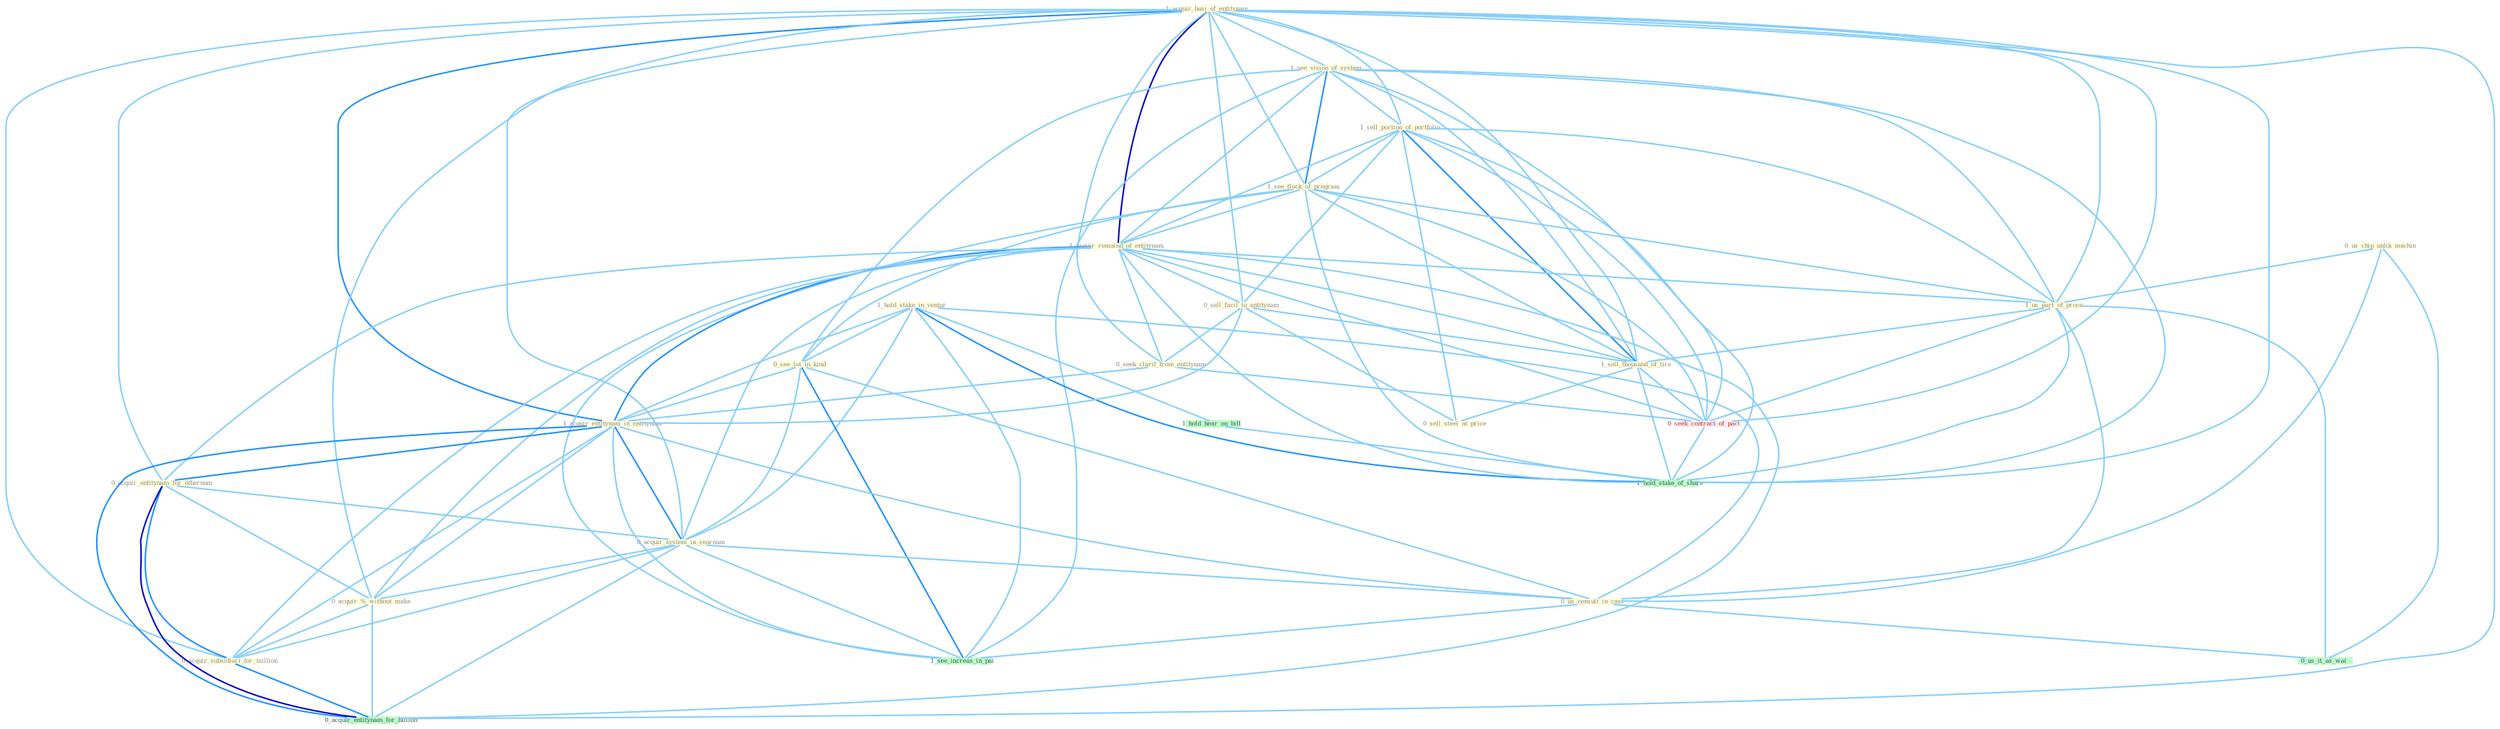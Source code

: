 Graph G{ 
    node
    [shape=polygon,style=filled,width=.5,height=.06,color="#BDFCC9",fixedsize=true,fontsize=4,
    fontcolor="#2f4f4f"];
    {node
    [color="#ffffe0", fontcolor="#8b7d6b"] "1_acquir_busi_of_entitynam " "0_us_chip_unlik_machin " "1_see_vision_of_system " "1_sell_portion_of_portfolio " "1_hold_stake_in_ventur " "1_see_flock_of_program " "1_acquir_remaind_of_entitynam " "1_us_part_of_proce " "0_sell_facil_to_entitynam " "1_sell_thousand_of_tire " "0_see_lot_in_kind " "0_seek_clarif_from_entitynam " "1_acquir_entitynam_in_entitynam " "0_acquir_entitynam_for_othernum " "0_acquir_system_in_yearnum " "0_acquir_%_without_make " "0_acquir_subsidiari_for_million " "0_sell_steel_at_price " "0_us_consult_in_case "}
{node [color="#fff0f5", fontcolor="#b22222"] "0_seek_contract_of_pact "}
edge [color="#B0E2FF"];

	"1_acquir_busi_of_entitynam " -- "1_see_vision_of_system " [w="1", color="#87cefa" ];
	"1_acquir_busi_of_entitynam " -- "1_sell_portion_of_portfolio " [w="1", color="#87cefa" ];
	"1_acquir_busi_of_entitynam " -- "1_see_flock_of_program " [w="1", color="#87cefa" ];
	"1_acquir_busi_of_entitynam " -- "1_acquir_remaind_of_entitynam " [w="3", color="#0000cd" , len=0.6];
	"1_acquir_busi_of_entitynam " -- "1_us_part_of_proce " [w="1", color="#87cefa" ];
	"1_acquir_busi_of_entitynam " -- "0_sell_facil_to_entitynam " [w="1", color="#87cefa" ];
	"1_acquir_busi_of_entitynam " -- "1_sell_thousand_of_tire " [w="1", color="#87cefa" ];
	"1_acquir_busi_of_entitynam " -- "0_seek_clarif_from_entitynam " [w="1", color="#87cefa" ];
	"1_acquir_busi_of_entitynam " -- "1_acquir_entitynam_in_entitynam " [w="2", color="#1e90ff" , len=0.8];
	"1_acquir_busi_of_entitynam " -- "0_acquir_entitynam_for_othernum " [w="1", color="#87cefa" ];
	"1_acquir_busi_of_entitynam " -- "0_acquir_system_in_yearnum " [w="1", color="#87cefa" ];
	"1_acquir_busi_of_entitynam " -- "0_acquir_%_without_make " [w="1", color="#87cefa" ];
	"1_acquir_busi_of_entitynam " -- "0_acquir_subsidiari_for_million " [w="1", color="#87cefa" ];
	"1_acquir_busi_of_entitynam " -- "0_seek_contract_of_pact " [w="1", color="#87cefa" ];
	"1_acquir_busi_of_entitynam " -- "0_acquir_entitynam_for_billion " [w="1", color="#87cefa" ];
	"1_acquir_busi_of_entitynam " -- "1_hold_stake_of_share " [w="1", color="#87cefa" ];
	"0_us_chip_unlik_machin " -- "1_us_part_of_proce " [w="1", color="#87cefa" ];
	"0_us_chip_unlik_machin " -- "0_us_consult_in_case " [w="1", color="#87cefa" ];
	"0_us_chip_unlik_machin " -- "0_us_it_as_wai " [w="1", color="#87cefa" ];
	"1_see_vision_of_system " -- "1_sell_portion_of_portfolio " [w="1", color="#87cefa" ];
	"1_see_vision_of_system " -- "1_see_flock_of_program " [w="2", color="#1e90ff" , len=0.8];
	"1_see_vision_of_system " -- "1_acquir_remaind_of_entitynam " [w="1", color="#87cefa" ];
	"1_see_vision_of_system " -- "1_us_part_of_proce " [w="1", color="#87cefa" ];
	"1_see_vision_of_system " -- "1_sell_thousand_of_tire " [w="1", color="#87cefa" ];
	"1_see_vision_of_system " -- "0_see_lot_in_kind " [w="1", color="#87cefa" ];
	"1_see_vision_of_system " -- "0_seek_contract_of_pact " [w="1", color="#87cefa" ];
	"1_see_vision_of_system " -- "1_see_increas_in_pai " [w="1", color="#87cefa" ];
	"1_see_vision_of_system " -- "1_hold_stake_of_share " [w="1", color="#87cefa" ];
	"1_sell_portion_of_portfolio " -- "1_see_flock_of_program " [w="1", color="#87cefa" ];
	"1_sell_portion_of_portfolio " -- "1_acquir_remaind_of_entitynam " [w="1", color="#87cefa" ];
	"1_sell_portion_of_portfolio " -- "1_us_part_of_proce " [w="1", color="#87cefa" ];
	"1_sell_portion_of_portfolio " -- "0_sell_facil_to_entitynam " [w="1", color="#87cefa" ];
	"1_sell_portion_of_portfolio " -- "1_sell_thousand_of_tire " [w="2", color="#1e90ff" , len=0.8];
	"1_sell_portion_of_portfolio " -- "0_sell_steel_at_price " [w="1", color="#87cefa" ];
	"1_sell_portion_of_portfolio " -- "0_seek_contract_of_pact " [w="1", color="#87cefa" ];
	"1_sell_portion_of_portfolio " -- "1_hold_stake_of_share " [w="1", color="#87cefa" ];
	"1_hold_stake_in_ventur " -- "0_see_lot_in_kind " [w="1", color="#87cefa" ];
	"1_hold_stake_in_ventur " -- "1_acquir_entitynam_in_entitynam " [w="1", color="#87cefa" ];
	"1_hold_stake_in_ventur " -- "0_acquir_system_in_yearnum " [w="1", color="#87cefa" ];
	"1_hold_stake_in_ventur " -- "0_us_consult_in_case " [w="1", color="#87cefa" ];
	"1_hold_stake_in_ventur " -- "1_see_increas_in_pai " [w="1", color="#87cefa" ];
	"1_hold_stake_in_ventur " -- "1_hold_hear_on_bill " [w="1", color="#87cefa" ];
	"1_hold_stake_in_ventur " -- "1_hold_stake_of_share " [w="2", color="#1e90ff" , len=0.8];
	"1_see_flock_of_program " -- "1_acquir_remaind_of_entitynam " [w="1", color="#87cefa" ];
	"1_see_flock_of_program " -- "1_us_part_of_proce " [w="1", color="#87cefa" ];
	"1_see_flock_of_program " -- "1_sell_thousand_of_tire " [w="1", color="#87cefa" ];
	"1_see_flock_of_program " -- "0_see_lot_in_kind " [w="1", color="#87cefa" ];
	"1_see_flock_of_program " -- "0_seek_contract_of_pact " [w="1", color="#87cefa" ];
	"1_see_flock_of_program " -- "1_see_increas_in_pai " [w="1", color="#87cefa" ];
	"1_see_flock_of_program " -- "1_hold_stake_of_share " [w="1", color="#87cefa" ];
	"1_acquir_remaind_of_entitynam " -- "1_us_part_of_proce " [w="1", color="#87cefa" ];
	"1_acquir_remaind_of_entitynam " -- "0_sell_facil_to_entitynam " [w="1", color="#87cefa" ];
	"1_acquir_remaind_of_entitynam " -- "1_sell_thousand_of_tire " [w="1", color="#87cefa" ];
	"1_acquir_remaind_of_entitynam " -- "0_seek_clarif_from_entitynam " [w="1", color="#87cefa" ];
	"1_acquir_remaind_of_entitynam " -- "1_acquir_entitynam_in_entitynam " [w="2", color="#1e90ff" , len=0.8];
	"1_acquir_remaind_of_entitynam " -- "0_acquir_entitynam_for_othernum " [w="1", color="#87cefa" ];
	"1_acquir_remaind_of_entitynam " -- "0_acquir_system_in_yearnum " [w="1", color="#87cefa" ];
	"1_acquir_remaind_of_entitynam " -- "0_acquir_%_without_make " [w="1", color="#87cefa" ];
	"1_acquir_remaind_of_entitynam " -- "0_acquir_subsidiari_for_million " [w="1", color="#87cefa" ];
	"1_acquir_remaind_of_entitynam " -- "0_seek_contract_of_pact " [w="1", color="#87cefa" ];
	"1_acquir_remaind_of_entitynam " -- "0_acquir_entitynam_for_billion " [w="1", color="#87cefa" ];
	"1_acquir_remaind_of_entitynam " -- "1_hold_stake_of_share " [w="1", color="#87cefa" ];
	"1_us_part_of_proce " -- "1_sell_thousand_of_tire " [w="1", color="#87cefa" ];
	"1_us_part_of_proce " -- "0_us_consult_in_case " [w="1", color="#87cefa" ];
	"1_us_part_of_proce " -- "0_seek_contract_of_pact " [w="1", color="#87cefa" ];
	"1_us_part_of_proce " -- "0_us_it_as_wai " [w="1", color="#87cefa" ];
	"1_us_part_of_proce " -- "1_hold_stake_of_share " [w="1", color="#87cefa" ];
	"0_sell_facil_to_entitynam " -- "1_sell_thousand_of_tire " [w="1", color="#87cefa" ];
	"0_sell_facil_to_entitynam " -- "0_seek_clarif_from_entitynam " [w="1", color="#87cefa" ];
	"0_sell_facil_to_entitynam " -- "1_acquir_entitynam_in_entitynam " [w="1", color="#87cefa" ];
	"0_sell_facil_to_entitynam " -- "0_sell_steel_at_price " [w="1", color="#87cefa" ];
	"1_sell_thousand_of_tire " -- "0_sell_steel_at_price " [w="1", color="#87cefa" ];
	"1_sell_thousand_of_tire " -- "0_seek_contract_of_pact " [w="1", color="#87cefa" ];
	"1_sell_thousand_of_tire " -- "1_hold_stake_of_share " [w="1", color="#87cefa" ];
	"0_see_lot_in_kind " -- "1_acquir_entitynam_in_entitynam " [w="1", color="#87cefa" ];
	"0_see_lot_in_kind " -- "0_acquir_system_in_yearnum " [w="1", color="#87cefa" ];
	"0_see_lot_in_kind " -- "0_us_consult_in_case " [w="1", color="#87cefa" ];
	"0_see_lot_in_kind " -- "1_see_increas_in_pai " [w="2", color="#1e90ff" , len=0.8];
	"0_seek_clarif_from_entitynam " -- "1_acquir_entitynam_in_entitynam " [w="1", color="#87cefa" ];
	"0_seek_clarif_from_entitynam " -- "0_seek_contract_of_pact " [w="1", color="#87cefa" ];
	"1_acquir_entitynam_in_entitynam " -- "0_acquir_entitynam_for_othernum " [w="2", color="#1e90ff" , len=0.8];
	"1_acquir_entitynam_in_entitynam " -- "0_acquir_system_in_yearnum " [w="2", color="#1e90ff" , len=0.8];
	"1_acquir_entitynam_in_entitynam " -- "0_acquir_%_without_make " [w="1", color="#87cefa" ];
	"1_acquir_entitynam_in_entitynam " -- "0_acquir_subsidiari_for_million " [w="1", color="#87cefa" ];
	"1_acquir_entitynam_in_entitynam " -- "0_us_consult_in_case " [w="1", color="#87cefa" ];
	"1_acquir_entitynam_in_entitynam " -- "0_acquir_entitynam_for_billion " [w="2", color="#1e90ff" , len=0.8];
	"1_acquir_entitynam_in_entitynam " -- "1_see_increas_in_pai " [w="1", color="#87cefa" ];
	"0_acquir_entitynam_for_othernum " -- "0_acquir_system_in_yearnum " [w="1", color="#87cefa" ];
	"0_acquir_entitynam_for_othernum " -- "0_acquir_%_without_make " [w="1", color="#87cefa" ];
	"0_acquir_entitynam_for_othernum " -- "0_acquir_subsidiari_for_million " [w="2", color="#1e90ff" , len=0.8];
	"0_acquir_entitynam_for_othernum " -- "0_acquir_entitynam_for_billion " [w="3", color="#0000cd" , len=0.6];
	"0_acquir_system_in_yearnum " -- "0_acquir_%_without_make " [w="1", color="#87cefa" ];
	"0_acquir_system_in_yearnum " -- "0_acquir_subsidiari_for_million " [w="1", color="#87cefa" ];
	"0_acquir_system_in_yearnum " -- "0_us_consult_in_case " [w="1", color="#87cefa" ];
	"0_acquir_system_in_yearnum " -- "0_acquir_entitynam_for_billion " [w="1", color="#87cefa" ];
	"0_acquir_system_in_yearnum " -- "1_see_increas_in_pai " [w="1", color="#87cefa" ];
	"0_acquir_%_without_make " -- "0_acquir_subsidiari_for_million " [w="1", color="#87cefa" ];
	"0_acquir_%_without_make " -- "0_acquir_entitynam_for_billion " [w="1", color="#87cefa" ];
	"0_acquir_subsidiari_for_million " -- "0_acquir_entitynam_for_billion " [w="2", color="#1e90ff" , len=0.8];
	"0_us_consult_in_case " -- "0_us_it_as_wai " [w="1", color="#87cefa" ];
	"0_us_consult_in_case " -- "1_see_increas_in_pai " [w="1", color="#87cefa" ];
	"0_seek_contract_of_pact " -- "1_hold_stake_of_share " [w="1", color="#87cefa" ];
	"1_hold_hear_on_bill " -- "1_hold_stake_of_share " [w="1", color="#87cefa" ];
}
